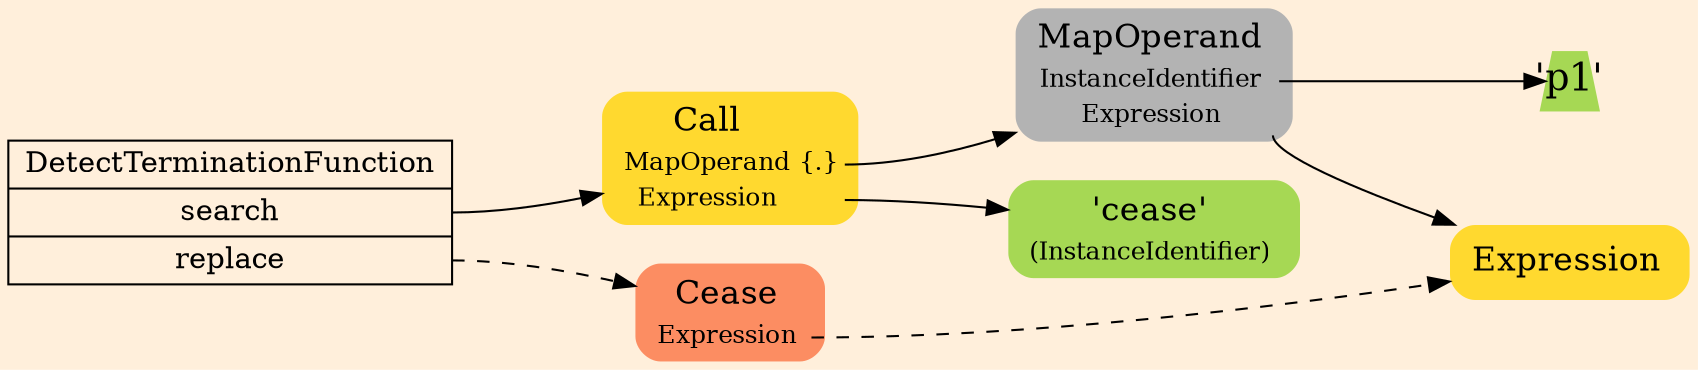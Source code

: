digraph Inferno {
graph [
    rankdir = "LR"
    ranksep = 1.0
    size = "14,20"
    bgcolor = antiquewhite1
    color = black
    fontcolor = black
];
node [
];
// -------------------- transformation figure --------------------
"CR#P10-0" [
    shape = "record"
    fillcolor = antiquewhite1
    label = "<fixed> DetectTerminationFunction | <port0> search | <port1> replace"
    style = "filled"
    fontsize = "14"
    color = black
    fontcolor = black
];

"#B-2-71" [
    shape = "plaintext"
    fillcolor = "/set28/6"
    label = <<TABLE BORDER="0" CELLBORDER="0" CELLSPACING="0">
     <TR><TD><FONT POINT-SIZE="16.0">Call</FONT></TD><TD></TD></TR>
     <TR><TD>MapOperand</TD><TD PORT="port0">{.}</TD></TR>
     <TR><TD>Expression</TD><TD PORT="port1"></TD></TR>
    </TABLE>>
    style = "rounded,filled"
    fontsize = "12"
];

"#B-2-72" [
    shape = "plaintext"
    fillcolor = "/set28/8"
    label = <<TABLE BORDER="0" CELLBORDER="0" CELLSPACING="0">
     <TR><TD><FONT POINT-SIZE="16.0">MapOperand</FONT></TD><TD></TD></TR>
     <TR><TD>InstanceIdentifier</TD><TD PORT="port0"></TD></TR>
     <TR><TD>Expression</TD><TD PORT="port1"></TD></TR>
    </TABLE>>
    style = "rounded,filled"
    fontsize = "12"
];

"#B-2-74" [
    shape = "trapezium"
    fillcolor = "/set28/5"
    label = <'p1'>
    style = "filled"
    fontsize = "18"
    penwidth = 0.0
    fixedsize = true
    width = 0.4
    height = 0.4
];

"#B-2-70" [
    shape = "plaintext"
    fillcolor = "/set28/6"
    label = <<TABLE BORDER="0" CELLBORDER="0" CELLSPACING="0">
     <TR><TD><FONT POINT-SIZE="16.0">Expression</FONT></TD><TD></TD></TR>
    </TABLE>>
    style = "rounded,filled"
    fontsize = "12"
];

"#B-2-73" [
    shape = "plaintext"
    fillcolor = "/set28/5"
    label = <<TABLE BORDER="0" CELLBORDER="0" CELLSPACING="0">
     <TR><TD><FONT POINT-SIZE="16.0">'cease'</FONT></TD><TD></TD></TR>
     <TR><TD>(InstanceIdentifier)</TD><TD PORT="port0"></TD></TR>
    </TABLE>>
    style = "rounded,filled"
    fontsize = "12"
];

"#B-2-69" [
    shape = "plaintext"
    fillcolor = "/set28/2"
    label = <<TABLE BORDER="0" CELLBORDER="0" CELLSPACING="0">
     <TR><TD><FONT POINT-SIZE="16.0">Cease</FONT></TD><TD></TD></TR>
     <TR><TD>Expression</TD><TD PORT="port0"></TD></TR>
    </TABLE>>
    style = "rounded,filled"
    fontsize = "12"
];



// -------------------- links --------------------
// links for block CR#P10-0
"CR#P10-0":port0 -> "#B-2-71" [
    style="solid"
    color = black
    fontcolor = black
];

"CR#P10-0":port1 -> "#B-2-69" [
    style="dashed"
    color = black
    fontcolor = black
];

// links for block #B-2-71
"#B-2-71":port0 -> "#B-2-72" [
    style="solid"
    color = black
    fontcolor = black
];

"#B-2-71":port1 -> "#B-2-73" [
    style="solid"
    color = black
    fontcolor = black
];

// links for block #B-2-72
"#B-2-72":port0 -> "#B-2-74" [
    style="solid"
    color = black
    fontcolor = black
];

"#B-2-72":port1 -> "#B-2-70" [
    style="solid"
    color = black
    fontcolor = black
];

// links for block #B-2-74
// links for block #B-2-70
// links for block #B-2-73
// links for block #B-2-69
"#B-2-69":port0 -> "#B-2-70" [
    style="dashed"
    color = black
    fontcolor = black
];

}
